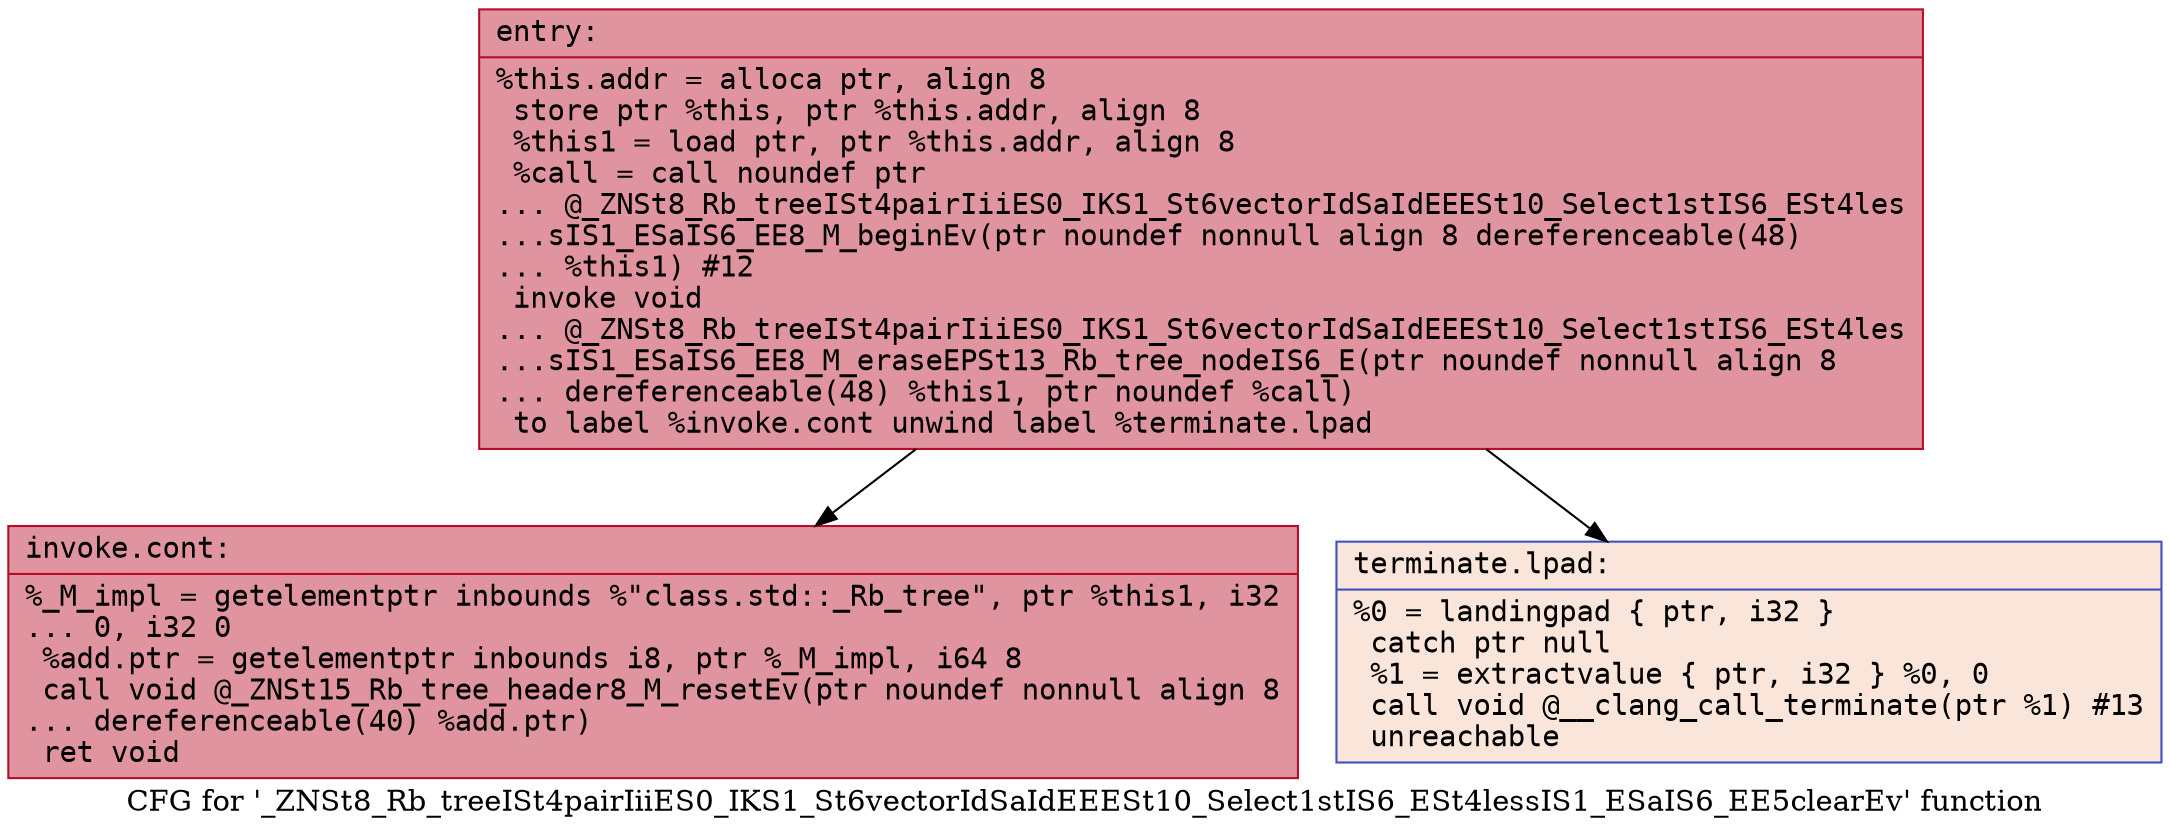 digraph "CFG for '_ZNSt8_Rb_treeISt4pairIiiES0_IKS1_St6vectorIdSaIdEEESt10_Select1stIS6_ESt4lessIS1_ESaIS6_EE5clearEv' function" {
	label="CFG for '_ZNSt8_Rb_treeISt4pairIiiES0_IKS1_St6vectorIdSaIdEEESt10_Select1stIS6_ESt4lessIS1_ESaIS6_EE5clearEv' function";

	Node0x55e722dd9200 [shape=record,color="#b70d28ff", style=filled, fillcolor="#b70d2870" fontname="Courier",label="{entry:\l|  %this.addr = alloca ptr, align 8\l  store ptr %this, ptr %this.addr, align 8\l  %this1 = load ptr, ptr %this.addr, align 8\l  %call = call noundef ptr\l... @_ZNSt8_Rb_treeISt4pairIiiES0_IKS1_St6vectorIdSaIdEEESt10_Select1stIS6_ESt4les\l...sIS1_ESaIS6_EE8_M_beginEv(ptr noundef nonnull align 8 dereferenceable(48)\l... %this1) #12\l  invoke void\l... @_ZNSt8_Rb_treeISt4pairIiiES0_IKS1_St6vectorIdSaIdEEESt10_Select1stIS6_ESt4les\l...sIS1_ESaIS6_EE8_M_eraseEPSt13_Rb_tree_nodeIS6_E(ptr noundef nonnull align 8\l... dereferenceable(48) %this1, ptr noundef %call)\l          to label %invoke.cont unwind label %terminate.lpad\l}"];
	Node0x55e722dd9200 -> Node0x55e722dd9560[tooltip="entry -> invoke.cont\nProbability 100.00%" ];
	Node0x55e722dd9200 -> Node0x55e722dd95e0[tooltip="entry -> terminate.lpad\nProbability 0.00%" ];
	Node0x55e722dd9560 [shape=record,color="#b70d28ff", style=filled, fillcolor="#b70d2870" fontname="Courier",label="{invoke.cont:\l|  %_M_impl = getelementptr inbounds %\"class.std::_Rb_tree\", ptr %this1, i32\l... 0, i32 0\l  %add.ptr = getelementptr inbounds i8, ptr %_M_impl, i64 8\l  call void @_ZNSt15_Rb_tree_header8_M_resetEv(ptr noundef nonnull align 8\l... dereferenceable(40) %add.ptr)\l  ret void\l}"];
	Node0x55e722dd95e0 [shape=record,color="#3d50c3ff", style=filled, fillcolor="#f4c5ad70" fontname="Courier",label="{terminate.lpad:\l|  %0 = landingpad \{ ptr, i32 \}\l          catch ptr null\l  %1 = extractvalue \{ ptr, i32 \} %0, 0\l  call void @__clang_call_terminate(ptr %1) #13\l  unreachable\l}"];
}
